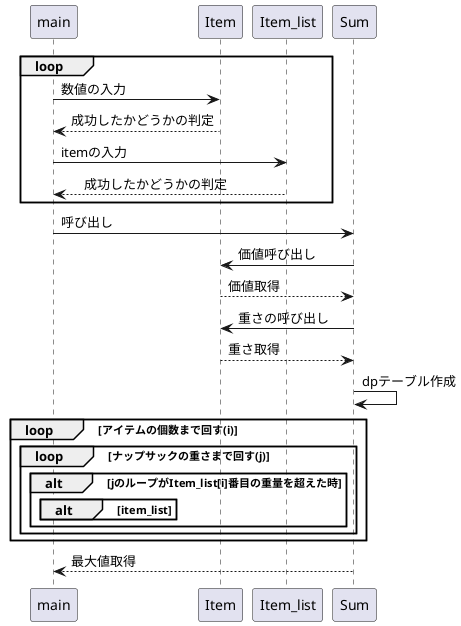 @startuml

loop 
    main -> Item: 数値の入力
    main <-- Item: 成功したかどうかの判定
    main -> Item_list: itemの入力
    main <-- Item_list:　成功したかどうかの判定
end
main -> Sum: 呼び出し
Sum -> Item: 価値呼び出し
Sum <-- Item: 価値取得
Sum -> Item: 重さの呼び出し
Sum <-- Item: 重さ取得

Sum -> Sum: dpテーブル作成
loop アイテムの個数まで回す(i)
    loop ナップサックの重さまで回す(j)
        alt jのループがItem_list[i]番目の重量を超えた時
            alt item_list
                
            end
        end
    end
end

main <-- Sum: 最大値取得

@enduml